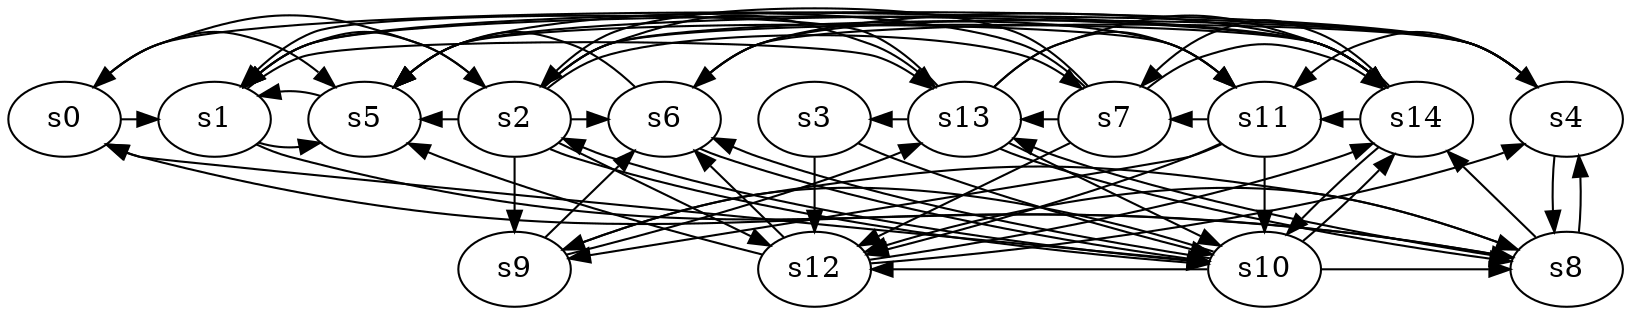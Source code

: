 digraph game_0969_complex_15 {
    s0 [name="s0", player=1];
    s1 [name="s1", player=0, target=1];
    s2 [name="s2", player=1, target=1];
    s3 [name="s3", player=1];
    s4 [name="s4", player=1, target=1];
    s5 [name="s5", player=1];
    s6 [name="s6", player=0];
    s7 [name="s7", player=1];
    s8 [name="s8", player=1];
    s9 [name="s9", player=1];
    s10 [name="s10", player=0];
    s11 [name="s11", player=1, target=1];
    s12 [name="s12", player=1];
    s13 [name="s13", player=1];
    s14 [name="s14", player=1];

    s0 -> s1 [constraint="time % 3 == 2 && time % 5 == 1"];
    s0 -> s2 [constraint="time % 7 == 3"];
    s0 -> s5 [constraint="time == 9"];
    s1 -> s5 [constraint="!(time % 5 == 0)"];
    s1 -> s8 [constraint="time % 3 == 1 || time % 3 == 1"];
    s1 -> s13 [constraint="!(time % 3 == 1)"];
    s2 -> s1 [constraint="time % 8 == 1"];
    s2 -> s4 [constraint="time % 2 == 0 && time % 3 == 2"];
    s2 -> s5 [constraint="time % 4 == 0 || time % 5 == 3"];
    s2 -> s6 [constraint="time % 4 == 3 || time % 5 == 2"];
    s2 -> s7 [constraint="time % 2 == 0 && time % 5 == 3"];
    s2 -> s9;
    s2 -> s10 [constraint="time % 3 == 2"];
    s2 -> s12;
    s2 -> s13 [constraint="time % 4 == 2 && time % 3 == 1"];
    s2 -> s14 [constraint="time % 6 == 4"];
    s3 -> s10 [constraint="!(time % 4 == 1)"];
    s3 -> s12 [constraint="time % 4 == 1 && time % 5 == 4"];
    s4 -> s1 [constraint="time == 6 || time == 14"];
    s4 -> s5 [constraint="time == 7 || time == 11"];
    s4 -> s6 [constraint="time == 2 || time == 10 || time == 11 || time == 18 || time == 22"];
    s4 -> s8;
    s4 -> s11 [constraint="time % 2 == 0"];
    s5 -> s1 [constraint="time % 4 == 1 && time % 3 == 0"];
    s6 -> s5 [constraint="!(time % 4 == 3)"];
    s6 -> s10 [constraint="time == 2 || time == 8 || time == 15"];
    s6 -> s11 [constraint="time % 3 == 0 || time % 2 == 1"];
    s6 -> s14 [constraint="time == 3 || time == 8 || time == 15"];
    s7 -> s2 [constraint="time % 3 == 2 || time % 3 == 1"];
    s7 -> s5 [constraint="time % 7 == 5"];
    s7 -> s12;
    s7 -> s13 [constraint="!(time % 5 == 3)"];
    s7 -> s14 [constraint="time % 3 == 0"];
    s8 -> s0 [constraint="time % 4 == 2 && time % 5 == 0"];
    s8 -> s4;
    s8 -> s12 [constraint="time % 3 == 2 && time % 5 == 2"];
    s8 -> s13 [constraint="time == 5 || time == 6 || time == 9"];
    s8 -> s14 [constraint="time % 4 == 0 && time % 4 == 2"];
    s9 -> s6 [constraint="time == 1 || time == 7 || time == 9 || time == 11"];
    s9 -> s8 [constraint="!(time % 4 == 0)"];
    s9 -> s13 [constraint="!(time % 3 == 2)"];
    s10 -> s0 [constraint="time % 6 == 0"];
    s10 -> s2 [constraint="time % 2 == 1 && time % 4 == 1"];
    s10 -> s6 [constraint="time % 8 == 1"];
    s10 -> s8 [constraint="time == 6 || time == 16 || time == 23 || time == 24"];
    s10 -> s9 [constraint="time % 5 == 2 || time % 3 == 1"];
    s10 -> s12 [constraint="time % 5 == 2 || time % 3 == 2"];
    s10 -> s14 [constraint="time % 4 == 0 && time % 4 == 0"];
    s11 -> s5 [constraint="time % 4 == 0 && time % 3 == 0"];
    s11 -> s7 [constraint="time % 3 == 2 || time % 2 == 0"];
    s11 -> s9 [constraint="!(time % 2 == 0)"];
    s11 -> s10;
    s11 -> s12 [constraint="time % 2 == 0"];
    s12 -> s4 [constraint="time == 2"];
    s12 -> s5 [constraint="!(time % 6 == 1)"];
    s12 -> s6 [constraint="!(time % 6 == 0)"];
    s12 -> s14 [constraint="time % 4 == 2 || time % 4 == 1"];
    s13 -> s1 [constraint="time % 3 == 0 && time % 4 == 3"];
    s13 -> s3 [constraint="!(time % 5 == 3)"];
    s13 -> s8 [constraint="time % 4 == 3 || time % 3 == 2"];
    s13 -> s10 [constraint="!(time % 6 == 3)"];
    s13 -> s11 [constraint="!(time % 5 == 3)"];
    s13 -> s14 [constraint="time % 4 == 1 && time % 3 == 2"];
    s14 -> s0 [constraint="time % 4 == 0 && time % 3 == 0"];
    s14 -> s1 [constraint="!(time % 3 == 0)"];
    s14 -> s7 [constraint="time % 3 == 2 || time % 3 == 1"];
    s14 -> s10 [constraint="time % 3 == 0 && time % 4 == 1"];
    s14 -> s11 [constraint="time % 8 == 0"];
}
